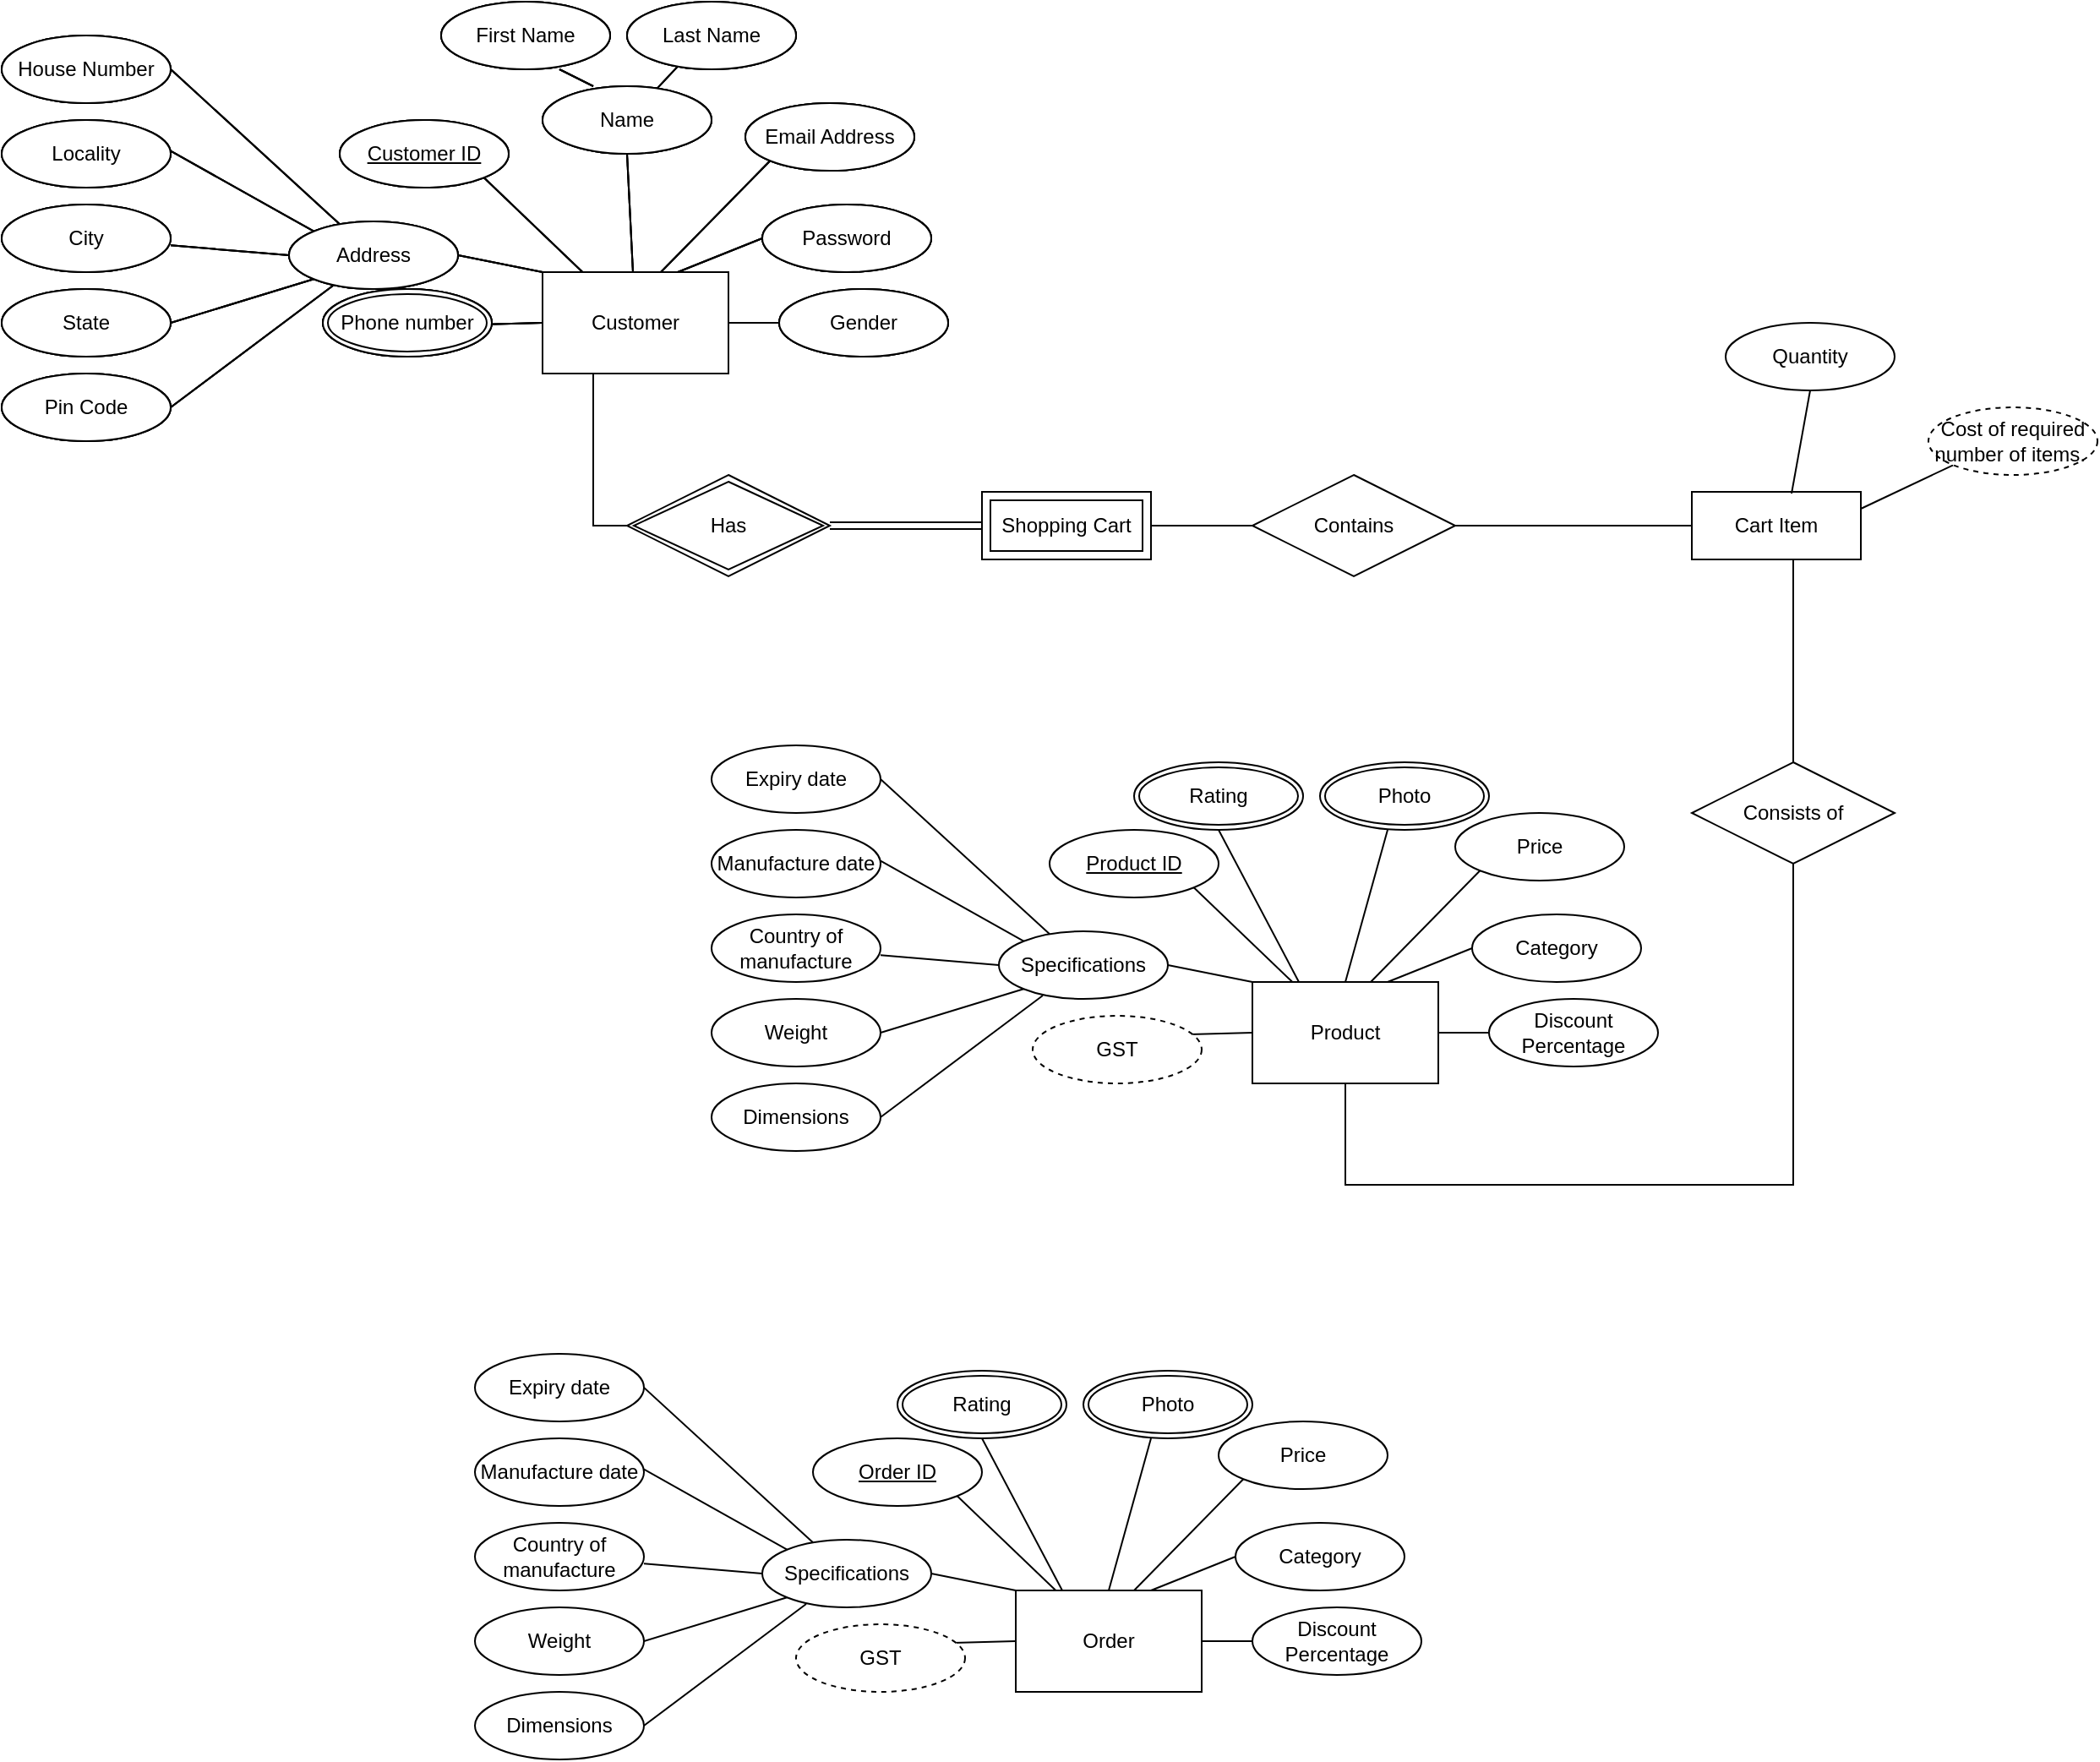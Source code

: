 <mxfile version="16.5.4" type="google"><diagram id="iqULjE4o9p0kMfshamyn" name="Page-1"><mxGraphModel dx="1237" dy="683" grid="1" gridSize="10" guides="1" tooltips="1" connect="1" arrows="1" fold="1" page="1" pageScale="1" pageWidth="2400" pageHeight="1600" math="0" shadow="0"><root><mxCell id="0"/><mxCell id="1" parent="0"/><mxCell id="rCRO5mDwt1Ey6ZGiLpo1-23" value="" style="group" vertex="1" connectable="0" parent="1"><mxGeometry x="10" y="20" width="560" height="260" as="geometry"/></mxCell><mxCell id="tvMCfg9BwbrJC1F9YZ1s-1" value="Customer" style="whiteSpace=wrap;html=1;align=center;" parent="rCRO5mDwt1Ey6ZGiLpo1-23" vertex="1"><mxGeometry x="320" y="160" width="110" height="60" as="geometry"/></mxCell><mxCell id="tvMCfg9BwbrJC1F9YZ1s-2" value="&lt;u&gt;Customer ID&lt;/u&gt;" style="ellipse;whiteSpace=wrap;html=1;align=center;" parent="rCRO5mDwt1Ey6ZGiLpo1-23" vertex="1"><mxGeometry x="200" y="70" width="100" height="40" as="geometry"/></mxCell><mxCell id="tvMCfg9BwbrJC1F9YZ1s-8" value="Gender" style="ellipse;whiteSpace=wrap;html=1;align=center;" parent="rCRO5mDwt1Ey6ZGiLpo1-23" vertex="1"><mxGeometry x="460" y="170" width="100" height="40" as="geometry"/></mxCell><mxCell id="tvMCfg9BwbrJC1F9YZ1s-9" value="Name" style="ellipse;whiteSpace=wrap;html=1;align=center;" parent="rCRO5mDwt1Ey6ZGiLpo1-23" vertex="1"><mxGeometry x="320" y="50" width="100" height="40" as="geometry"/></mxCell><mxCell id="tvMCfg9BwbrJC1F9YZ1s-10" value="Email Address" style="ellipse;whiteSpace=wrap;html=1;align=center;" parent="rCRO5mDwt1Ey6ZGiLpo1-23" vertex="1"><mxGeometry x="440" y="60" width="100" height="40" as="geometry"/></mxCell><mxCell id="tvMCfg9BwbrJC1F9YZ1s-11" value="Password" style="ellipse;whiteSpace=wrap;html=1;align=center;" parent="rCRO5mDwt1Ey6ZGiLpo1-23" vertex="1"><mxGeometry x="450" y="120" width="100" height="40" as="geometry"/></mxCell><mxCell id="tvMCfg9BwbrJC1F9YZ1s-12" value="Address" style="ellipse;whiteSpace=wrap;html=1;align=center;" parent="rCRO5mDwt1Ey6ZGiLpo1-23" vertex="1"><mxGeometry x="170" y="130" width="100" height="40" as="geometry"/></mxCell><mxCell id="rCRO5mDwt1Ey6ZGiLpo1-1" value="" style="endArrow=none;html=1;rounded=0;" edge="1" parent="rCRO5mDwt1Ey6ZGiLpo1-23" source="tvMCfg9BwbrJC1F9YZ1s-1"><mxGeometry relative="1" as="geometry"><mxPoint x="370" as="sourcePoint"/><mxPoint x="370" y="90" as="targetPoint"/></mxGeometry></mxCell><mxCell id="rCRO5mDwt1Ey6ZGiLpo1-2" value="" style="endArrow=none;html=1;rounded=0;entryX=0;entryY=1;entryDx=0;entryDy=0;" edge="1" parent="rCRO5mDwt1Ey6ZGiLpo1-23" target="tvMCfg9BwbrJC1F9YZ1s-10"><mxGeometry relative="1" as="geometry"><mxPoint x="390" y="160" as="sourcePoint"/><mxPoint x="380" y="100" as="targetPoint"/></mxGeometry></mxCell><mxCell id="rCRO5mDwt1Ey6ZGiLpo1-3" value="" style="endArrow=none;html=1;rounded=0;entryX=0;entryY=0.5;entryDx=0;entryDy=0;" edge="1" parent="rCRO5mDwt1Ey6ZGiLpo1-23" target="tvMCfg9BwbrJC1F9YZ1s-11"><mxGeometry relative="1" as="geometry"><mxPoint x="400" y="160" as="sourcePoint"/><mxPoint x="390" y="110" as="targetPoint"/></mxGeometry></mxCell><mxCell id="rCRO5mDwt1Ey6ZGiLpo1-4" value="" style="endArrow=none;html=1;rounded=0;entryX=0;entryY=0.5;entryDx=0;entryDy=0;exitX=1;exitY=0.5;exitDx=0;exitDy=0;" edge="1" parent="rCRO5mDwt1Ey6ZGiLpo1-23" source="tvMCfg9BwbrJC1F9YZ1s-1" target="tvMCfg9BwbrJC1F9YZ1s-8"><mxGeometry relative="1" as="geometry"><mxPoint x="430" y="190" as="sourcePoint"/><mxPoint x="400" y="120" as="targetPoint"/></mxGeometry></mxCell><mxCell id="rCRO5mDwt1Ey6ZGiLpo1-5" value="" style="endArrow=none;html=1;rounded=0;entryX=1;entryY=1;entryDx=0;entryDy=0;" edge="1" parent="rCRO5mDwt1Ey6ZGiLpo1-23" source="tvMCfg9BwbrJC1F9YZ1s-1" target="tvMCfg9BwbrJC1F9YZ1s-2"><mxGeometry relative="1" as="geometry"><mxPoint x="410" y="200" as="sourcePoint"/><mxPoint x="410" y="130" as="targetPoint"/></mxGeometry></mxCell><mxCell id="rCRO5mDwt1Ey6ZGiLpo1-6" value="" style="endArrow=none;html=1;rounded=0;entryX=1;entryY=0.5;entryDx=0;entryDy=0;" edge="1" parent="rCRO5mDwt1Ey6ZGiLpo1-23" target="tvMCfg9BwbrJC1F9YZ1s-12"><mxGeometry relative="1" as="geometry"><mxPoint x="320" y="160" as="sourcePoint"/><mxPoint x="420" y="140" as="targetPoint"/></mxGeometry></mxCell><mxCell id="rCRO5mDwt1Ey6ZGiLpo1-7" value="" style="endArrow=none;html=1;rounded=0;entryX=0.93;entryY=0.275;entryDx=0;entryDy=0;entryPerimeter=0;exitX=0;exitY=0.5;exitDx=0;exitDy=0;" edge="1" parent="rCRO5mDwt1Ey6ZGiLpo1-23" source="tvMCfg9BwbrJC1F9YZ1s-1"><mxGeometry relative="1" as="geometry"><mxPoint x="430" y="220" as="sourcePoint"/><mxPoint x="283" y="191" as="targetPoint"/></mxGeometry></mxCell><mxCell id="rCRO5mDwt1Ey6ZGiLpo1-8" value="First Name" style="ellipse;whiteSpace=wrap;html=1;align=center;" vertex="1" parent="rCRO5mDwt1Ey6ZGiLpo1-23"><mxGeometry x="260" width="100" height="40" as="geometry"/></mxCell><mxCell id="rCRO5mDwt1Ey6ZGiLpo1-9" value="Last Name" style="ellipse;whiteSpace=wrap;html=1;align=center;" vertex="1" parent="rCRO5mDwt1Ey6ZGiLpo1-23"><mxGeometry x="370" width="100" height="40" as="geometry"/></mxCell><mxCell id="rCRO5mDwt1Ey6ZGiLpo1-10" value="House Number" style="ellipse;whiteSpace=wrap;html=1;align=center;" vertex="1" parent="rCRO5mDwt1Ey6ZGiLpo1-23"><mxGeometry y="20" width="100" height="40" as="geometry"/></mxCell><mxCell id="rCRO5mDwt1Ey6ZGiLpo1-11" value="Locality" style="ellipse;whiteSpace=wrap;html=1;align=center;" vertex="1" parent="rCRO5mDwt1Ey6ZGiLpo1-23"><mxGeometry y="70" width="100" height="40" as="geometry"/></mxCell><mxCell id="rCRO5mDwt1Ey6ZGiLpo1-12" value="City" style="ellipse;whiteSpace=wrap;html=1;align=center;" vertex="1" parent="rCRO5mDwt1Ey6ZGiLpo1-23"><mxGeometry y="120" width="100" height="40" as="geometry"/></mxCell><mxCell id="rCRO5mDwt1Ey6ZGiLpo1-13" value="State" style="ellipse;whiteSpace=wrap;html=1;align=center;" vertex="1" parent="rCRO5mDwt1Ey6ZGiLpo1-23"><mxGeometry y="170" width="100" height="40" as="geometry"/></mxCell><mxCell id="rCRO5mDwt1Ey6ZGiLpo1-14" value="Pin Code" style="ellipse;whiteSpace=wrap;html=1;align=center;" vertex="1" parent="rCRO5mDwt1Ey6ZGiLpo1-23"><mxGeometry y="220" width="100" height="40" as="geometry"/></mxCell><mxCell id="rCRO5mDwt1Ey6ZGiLpo1-16" value="" style="endArrow=none;html=1;rounded=0;exitX=1;exitY=0.5;exitDx=0;exitDy=0;" edge="1" parent="rCRO5mDwt1Ey6ZGiLpo1-23" source="rCRO5mDwt1Ey6ZGiLpo1-10" target="tvMCfg9BwbrJC1F9YZ1s-12"><mxGeometry relative="1" as="geometry"><mxPoint x="110" y="50" as="sourcePoint"/><mxPoint x="270" y="50" as="targetPoint"/></mxGeometry></mxCell><mxCell id="rCRO5mDwt1Ey6ZGiLpo1-17" value="" style="endArrow=none;html=1;rounded=0;exitX=1;exitY=0.5;exitDx=0;exitDy=0;entryX=0;entryY=0;entryDx=0;entryDy=0;" edge="1" parent="rCRO5mDwt1Ey6ZGiLpo1-23" target="tvMCfg9BwbrJC1F9YZ1s-12"><mxGeometry relative="1" as="geometry"><mxPoint x="100" y="88.33" as="sourcePoint"/><mxPoint x="200.003" y="179.999" as="targetPoint"/></mxGeometry></mxCell><mxCell id="rCRO5mDwt1Ey6ZGiLpo1-18" value="" style="endArrow=none;html=1;rounded=0;exitX=1;exitY=0.5;exitDx=0;exitDy=0;entryX=0;entryY=0.5;entryDx=0;entryDy=0;" edge="1" parent="rCRO5mDwt1Ey6ZGiLpo1-23" target="tvMCfg9BwbrJC1F9YZ1s-12"><mxGeometry relative="1" as="geometry"><mxPoint x="100" y="144.17" as="sourcePoint"/><mxPoint x="200.003" y="235.839" as="targetPoint"/></mxGeometry></mxCell><mxCell id="rCRO5mDwt1Ey6ZGiLpo1-19" value="" style="endArrow=none;html=1;rounded=0;exitX=0;exitY=1;exitDx=0;exitDy=0;entryX=1;entryY=0.5;entryDx=0;entryDy=0;" edge="1" parent="rCRO5mDwt1Ey6ZGiLpo1-23" source="tvMCfg9BwbrJC1F9YZ1s-12" target="rCRO5mDwt1Ey6ZGiLpo1-13"><mxGeometry relative="1" as="geometry"><mxPoint x="130" y="70" as="sourcePoint"/><mxPoint x="230.003" y="161.669" as="targetPoint"/></mxGeometry></mxCell><mxCell id="rCRO5mDwt1Ey6ZGiLpo1-20" value="" style="endArrow=none;html=1;rounded=0;exitX=1;exitY=0.5;exitDx=0;exitDy=0;entryX=0.26;entryY=0.95;entryDx=0;entryDy=0;entryPerimeter=0;" edge="1" parent="rCRO5mDwt1Ey6ZGiLpo1-23" source="rCRO5mDwt1Ey6ZGiLpo1-14" target="tvMCfg9BwbrJC1F9YZ1s-12"><mxGeometry relative="1" as="geometry"><mxPoint x="140" y="80" as="sourcePoint"/><mxPoint x="200" y="160" as="targetPoint"/></mxGeometry></mxCell><mxCell id="rCRO5mDwt1Ey6ZGiLpo1-21" value="" style="endArrow=none;html=1;rounded=0;exitX=1;exitY=0.5;exitDx=0;exitDy=0;" edge="1" parent="rCRO5mDwt1Ey6ZGiLpo1-23"><mxGeometry relative="1" as="geometry"><mxPoint x="330" y="40" as="sourcePoint"/><mxPoint x="350" y="50" as="targetPoint"/></mxGeometry></mxCell><mxCell id="rCRO5mDwt1Ey6ZGiLpo1-22" value="" style="endArrow=none;html=1;rounded=0;exitX=1;exitY=0.5;exitDx=0;exitDy=0;" edge="1" parent="rCRO5mDwt1Ey6ZGiLpo1-23" target="tvMCfg9BwbrJC1F9YZ1s-9"><mxGeometry relative="1" as="geometry"><mxPoint x="400" y="38.33" as="sourcePoint"/><mxPoint x="500.003" y="129.999" as="targetPoint"/></mxGeometry></mxCell><mxCell id="rCRO5mDwt1Ey6ZGiLpo1-31" value="" style="endArrow=none;html=1;rounded=0;entryX=0;entryY=0.5;entryDx=0;entryDy=0;" edge="1" parent="rCRO5mDwt1Ey6ZGiLpo1-23" target="rCRO5mDwt1Ey6ZGiLpo1-29"><mxGeometry relative="1" as="geometry"><mxPoint x="350" y="220" as="sourcePoint"/><mxPoint x="350" y="300" as="targetPoint"/><Array as="points"><mxPoint x="350" y="310"/></Array></mxGeometry></mxCell><mxCell id="rCRO5mDwt1Ey6ZGiLpo1-103" value="Phone number" style="ellipse;shape=doubleEllipse;margin=3;whiteSpace=wrap;html=1;align=center;" vertex="1" parent="rCRO5mDwt1Ey6ZGiLpo1-23"><mxGeometry x="190" y="170" width="100" height="40" as="geometry"/></mxCell><mxCell id="rCRO5mDwt1Ey6ZGiLpo1-105" value="" style="group" vertex="1" connectable="0" parent="rCRO5mDwt1Ey6ZGiLpo1-23"><mxGeometry width="560" height="260" as="geometry"/></mxCell><mxCell id="rCRO5mDwt1Ey6ZGiLpo1-106" value="Customer" style="whiteSpace=wrap;html=1;align=center;" vertex="1" parent="rCRO5mDwt1Ey6ZGiLpo1-105"><mxGeometry x="320" y="160" width="110" height="60" as="geometry"/></mxCell><mxCell id="rCRO5mDwt1Ey6ZGiLpo1-107" value="&lt;u&gt;Customer ID&lt;/u&gt;" style="ellipse;whiteSpace=wrap;html=1;align=center;" vertex="1" parent="rCRO5mDwt1Ey6ZGiLpo1-105"><mxGeometry x="200" y="70" width="100" height="40" as="geometry"/></mxCell><mxCell id="rCRO5mDwt1Ey6ZGiLpo1-108" value="Gender" style="ellipse;whiteSpace=wrap;html=1;align=center;" vertex="1" parent="rCRO5mDwt1Ey6ZGiLpo1-105"><mxGeometry x="460" y="170" width="100" height="40" as="geometry"/></mxCell><mxCell id="rCRO5mDwt1Ey6ZGiLpo1-109" value="Name" style="ellipse;whiteSpace=wrap;html=1;align=center;" vertex="1" parent="rCRO5mDwt1Ey6ZGiLpo1-105"><mxGeometry x="320" y="50" width="100" height="40" as="geometry"/></mxCell><mxCell id="rCRO5mDwt1Ey6ZGiLpo1-110" value="Email Address" style="ellipse;whiteSpace=wrap;html=1;align=center;" vertex="1" parent="rCRO5mDwt1Ey6ZGiLpo1-105"><mxGeometry x="440" y="60" width="100" height="40" as="geometry"/></mxCell><mxCell id="rCRO5mDwt1Ey6ZGiLpo1-111" value="Password" style="ellipse;whiteSpace=wrap;html=1;align=center;" vertex="1" parent="rCRO5mDwt1Ey6ZGiLpo1-105"><mxGeometry x="450" y="120" width="100" height="40" as="geometry"/></mxCell><mxCell id="rCRO5mDwt1Ey6ZGiLpo1-112" value="Address" style="ellipse;whiteSpace=wrap;html=1;align=center;" vertex="1" parent="rCRO5mDwt1Ey6ZGiLpo1-105"><mxGeometry x="170" y="130" width="100" height="40" as="geometry"/></mxCell><mxCell id="rCRO5mDwt1Ey6ZGiLpo1-113" value="" style="endArrow=none;html=1;rounded=0;" edge="1" parent="rCRO5mDwt1Ey6ZGiLpo1-105" source="rCRO5mDwt1Ey6ZGiLpo1-106"><mxGeometry relative="1" as="geometry"><mxPoint x="370" as="sourcePoint"/><mxPoint x="370" y="90" as="targetPoint"/></mxGeometry></mxCell><mxCell id="rCRO5mDwt1Ey6ZGiLpo1-114" value="" style="endArrow=none;html=1;rounded=0;entryX=0;entryY=1;entryDx=0;entryDy=0;" edge="1" parent="rCRO5mDwt1Ey6ZGiLpo1-105" target="rCRO5mDwt1Ey6ZGiLpo1-110"><mxGeometry relative="1" as="geometry"><mxPoint x="390" y="160" as="sourcePoint"/><mxPoint x="380" y="100" as="targetPoint"/></mxGeometry></mxCell><mxCell id="rCRO5mDwt1Ey6ZGiLpo1-115" value="" style="endArrow=none;html=1;rounded=0;entryX=0;entryY=0.5;entryDx=0;entryDy=0;" edge="1" parent="rCRO5mDwt1Ey6ZGiLpo1-105" target="rCRO5mDwt1Ey6ZGiLpo1-111"><mxGeometry relative="1" as="geometry"><mxPoint x="400" y="160" as="sourcePoint"/><mxPoint x="390" y="110" as="targetPoint"/></mxGeometry></mxCell><mxCell id="rCRO5mDwt1Ey6ZGiLpo1-116" value="" style="endArrow=none;html=1;rounded=0;entryX=0;entryY=0.5;entryDx=0;entryDy=0;exitX=1;exitY=0.5;exitDx=0;exitDy=0;" edge="1" parent="rCRO5mDwt1Ey6ZGiLpo1-105" source="rCRO5mDwt1Ey6ZGiLpo1-106" target="rCRO5mDwt1Ey6ZGiLpo1-108"><mxGeometry relative="1" as="geometry"><mxPoint x="430" y="190" as="sourcePoint"/><mxPoint x="400" y="120" as="targetPoint"/></mxGeometry></mxCell><mxCell id="rCRO5mDwt1Ey6ZGiLpo1-117" value="" style="endArrow=none;html=1;rounded=0;entryX=1;entryY=1;entryDx=0;entryDy=0;" edge="1" parent="rCRO5mDwt1Ey6ZGiLpo1-105" source="rCRO5mDwt1Ey6ZGiLpo1-106" target="rCRO5mDwt1Ey6ZGiLpo1-107"><mxGeometry relative="1" as="geometry"><mxPoint x="410" y="200" as="sourcePoint"/><mxPoint x="410" y="130" as="targetPoint"/></mxGeometry></mxCell><mxCell id="rCRO5mDwt1Ey6ZGiLpo1-118" value="" style="endArrow=none;html=1;rounded=0;entryX=1;entryY=0.5;entryDx=0;entryDy=0;" edge="1" parent="rCRO5mDwt1Ey6ZGiLpo1-105" target="rCRO5mDwt1Ey6ZGiLpo1-112"><mxGeometry relative="1" as="geometry"><mxPoint x="320" y="160" as="sourcePoint"/><mxPoint x="420" y="140" as="targetPoint"/></mxGeometry></mxCell><mxCell id="rCRO5mDwt1Ey6ZGiLpo1-119" value="" style="endArrow=none;html=1;rounded=0;entryX=0.93;entryY=0.275;entryDx=0;entryDy=0;entryPerimeter=0;exitX=0;exitY=0.5;exitDx=0;exitDy=0;" edge="1" parent="rCRO5mDwt1Ey6ZGiLpo1-105" source="rCRO5mDwt1Ey6ZGiLpo1-106"><mxGeometry relative="1" as="geometry"><mxPoint x="430" y="220" as="sourcePoint"/><mxPoint x="283" y="191" as="targetPoint"/></mxGeometry></mxCell><mxCell id="rCRO5mDwt1Ey6ZGiLpo1-120" value="First Name" style="ellipse;whiteSpace=wrap;html=1;align=center;" vertex="1" parent="rCRO5mDwt1Ey6ZGiLpo1-105"><mxGeometry x="260" width="100" height="40" as="geometry"/></mxCell><mxCell id="rCRO5mDwt1Ey6ZGiLpo1-121" value="Last Name" style="ellipse;whiteSpace=wrap;html=1;align=center;" vertex="1" parent="rCRO5mDwt1Ey6ZGiLpo1-105"><mxGeometry x="370" width="100" height="40" as="geometry"/></mxCell><mxCell id="rCRO5mDwt1Ey6ZGiLpo1-122" value="House Number" style="ellipse;whiteSpace=wrap;html=1;align=center;" vertex="1" parent="rCRO5mDwt1Ey6ZGiLpo1-105"><mxGeometry y="20" width="100" height="40" as="geometry"/></mxCell><mxCell id="rCRO5mDwt1Ey6ZGiLpo1-123" value="Locality" style="ellipse;whiteSpace=wrap;html=1;align=center;" vertex="1" parent="rCRO5mDwt1Ey6ZGiLpo1-105"><mxGeometry y="70" width="100" height="40" as="geometry"/></mxCell><mxCell id="rCRO5mDwt1Ey6ZGiLpo1-124" value="City" style="ellipse;whiteSpace=wrap;html=1;align=center;" vertex="1" parent="rCRO5mDwt1Ey6ZGiLpo1-105"><mxGeometry y="120" width="100" height="40" as="geometry"/></mxCell><mxCell id="rCRO5mDwt1Ey6ZGiLpo1-125" value="State" style="ellipse;whiteSpace=wrap;html=1;align=center;" vertex="1" parent="rCRO5mDwt1Ey6ZGiLpo1-105"><mxGeometry y="170" width="100" height="40" as="geometry"/></mxCell><mxCell id="rCRO5mDwt1Ey6ZGiLpo1-126" value="Pin Code" style="ellipse;whiteSpace=wrap;html=1;align=center;" vertex="1" parent="rCRO5mDwt1Ey6ZGiLpo1-105"><mxGeometry y="220" width="100" height="40" as="geometry"/></mxCell><mxCell id="rCRO5mDwt1Ey6ZGiLpo1-127" value="" style="endArrow=none;html=1;rounded=0;exitX=1;exitY=0.5;exitDx=0;exitDy=0;" edge="1" parent="rCRO5mDwt1Ey6ZGiLpo1-105" source="rCRO5mDwt1Ey6ZGiLpo1-122" target="rCRO5mDwt1Ey6ZGiLpo1-112"><mxGeometry relative="1" as="geometry"><mxPoint x="110" y="50" as="sourcePoint"/><mxPoint x="270" y="50" as="targetPoint"/></mxGeometry></mxCell><mxCell id="rCRO5mDwt1Ey6ZGiLpo1-128" value="" style="endArrow=none;html=1;rounded=0;exitX=1;exitY=0.5;exitDx=0;exitDy=0;entryX=0;entryY=0;entryDx=0;entryDy=0;" edge="1" parent="rCRO5mDwt1Ey6ZGiLpo1-105" target="rCRO5mDwt1Ey6ZGiLpo1-112"><mxGeometry relative="1" as="geometry"><mxPoint x="100" y="88.33" as="sourcePoint"/><mxPoint x="200.003" y="179.999" as="targetPoint"/></mxGeometry></mxCell><mxCell id="rCRO5mDwt1Ey6ZGiLpo1-129" value="" style="endArrow=none;html=1;rounded=0;exitX=1;exitY=0.5;exitDx=0;exitDy=0;entryX=0;entryY=0.5;entryDx=0;entryDy=0;" edge="1" parent="rCRO5mDwt1Ey6ZGiLpo1-105" target="rCRO5mDwt1Ey6ZGiLpo1-112"><mxGeometry relative="1" as="geometry"><mxPoint x="100" y="144.17" as="sourcePoint"/><mxPoint x="200.003" y="235.839" as="targetPoint"/></mxGeometry></mxCell><mxCell id="rCRO5mDwt1Ey6ZGiLpo1-130" value="" style="endArrow=none;html=1;rounded=0;exitX=0;exitY=1;exitDx=0;exitDy=0;entryX=1;entryY=0.5;entryDx=0;entryDy=0;" edge="1" parent="rCRO5mDwt1Ey6ZGiLpo1-105" source="rCRO5mDwt1Ey6ZGiLpo1-112" target="rCRO5mDwt1Ey6ZGiLpo1-125"><mxGeometry relative="1" as="geometry"><mxPoint x="130" y="70" as="sourcePoint"/><mxPoint x="230.003" y="161.669" as="targetPoint"/></mxGeometry></mxCell><mxCell id="rCRO5mDwt1Ey6ZGiLpo1-131" value="" style="endArrow=none;html=1;rounded=0;exitX=1;exitY=0.5;exitDx=0;exitDy=0;entryX=0.26;entryY=0.95;entryDx=0;entryDy=0;entryPerimeter=0;" edge="1" parent="rCRO5mDwt1Ey6ZGiLpo1-105" source="rCRO5mDwt1Ey6ZGiLpo1-126" target="rCRO5mDwt1Ey6ZGiLpo1-112"><mxGeometry relative="1" as="geometry"><mxPoint x="140" y="80" as="sourcePoint"/><mxPoint x="200" y="160" as="targetPoint"/></mxGeometry></mxCell><mxCell id="rCRO5mDwt1Ey6ZGiLpo1-132" value="" style="endArrow=none;html=1;rounded=0;exitX=1;exitY=0.5;exitDx=0;exitDy=0;" edge="1" parent="rCRO5mDwt1Ey6ZGiLpo1-105"><mxGeometry relative="1" as="geometry"><mxPoint x="330" y="40" as="sourcePoint"/><mxPoint x="350" y="50" as="targetPoint"/></mxGeometry></mxCell><mxCell id="rCRO5mDwt1Ey6ZGiLpo1-133" value="" style="endArrow=none;html=1;rounded=0;exitX=1;exitY=0.5;exitDx=0;exitDy=0;" edge="1" parent="rCRO5mDwt1Ey6ZGiLpo1-105" target="rCRO5mDwt1Ey6ZGiLpo1-109"><mxGeometry relative="1" as="geometry"><mxPoint x="400" y="38.33" as="sourcePoint"/><mxPoint x="500.003" y="129.999" as="targetPoint"/></mxGeometry></mxCell><mxCell id="rCRO5mDwt1Ey6ZGiLpo1-134" value="" style="endArrow=none;html=1;rounded=0;entryX=0;entryY=0.5;entryDx=0;entryDy=0;" edge="1" parent="rCRO5mDwt1Ey6ZGiLpo1-105"><mxGeometry relative="1" as="geometry"><mxPoint x="350" y="220" as="sourcePoint"/><mxPoint x="350" y="300" as="targetPoint"/><Array as="points"><mxPoint x="350" y="310"/></Array></mxGeometry></mxCell><mxCell id="rCRO5mDwt1Ey6ZGiLpo1-135" value="Phone number" style="ellipse;shape=doubleEllipse;margin=3;whiteSpace=wrap;html=1;align=center;" vertex="1" parent="rCRO5mDwt1Ey6ZGiLpo1-105"><mxGeometry x="190" y="170" width="100" height="40" as="geometry"/></mxCell><mxCell id="rCRO5mDwt1Ey6ZGiLpo1-136" value="" style="group" vertex="1" connectable="0" parent="rCRO5mDwt1Ey6ZGiLpo1-105"><mxGeometry width="560" height="260" as="geometry"/></mxCell><mxCell id="rCRO5mDwt1Ey6ZGiLpo1-137" value="Customer" style="whiteSpace=wrap;html=1;align=center;" vertex="1" parent="rCRO5mDwt1Ey6ZGiLpo1-136"><mxGeometry x="320" y="160" width="110" height="60" as="geometry"/></mxCell><mxCell id="rCRO5mDwt1Ey6ZGiLpo1-138" value="&lt;u&gt;Customer ID&lt;/u&gt;" style="ellipse;whiteSpace=wrap;html=1;align=center;" vertex="1" parent="rCRO5mDwt1Ey6ZGiLpo1-136"><mxGeometry x="200" y="70" width="100" height="40" as="geometry"/></mxCell><mxCell id="rCRO5mDwt1Ey6ZGiLpo1-139" value="Gender" style="ellipse;whiteSpace=wrap;html=1;align=center;" vertex="1" parent="rCRO5mDwt1Ey6ZGiLpo1-136"><mxGeometry x="460" y="170" width="100" height="40" as="geometry"/></mxCell><mxCell id="rCRO5mDwt1Ey6ZGiLpo1-140" value="Name" style="ellipse;whiteSpace=wrap;html=1;align=center;" vertex="1" parent="rCRO5mDwt1Ey6ZGiLpo1-136"><mxGeometry x="320" y="50" width="100" height="40" as="geometry"/></mxCell><mxCell id="rCRO5mDwt1Ey6ZGiLpo1-141" value="Email Address" style="ellipse;whiteSpace=wrap;html=1;align=center;" vertex="1" parent="rCRO5mDwt1Ey6ZGiLpo1-136"><mxGeometry x="440" y="60" width="100" height="40" as="geometry"/></mxCell><mxCell id="rCRO5mDwt1Ey6ZGiLpo1-142" value="Password" style="ellipse;whiteSpace=wrap;html=1;align=center;" vertex="1" parent="rCRO5mDwt1Ey6ZGiLpo1-136"><mxGeometry x="450" y="120" width="100" height="40" as="geometry"/></mxCell><mxCell id="rCRO5mDwt1Ey6ZGiLpo1-143" value="Address" style="ellipse;whiteSpace=wrap;html=1;align=center;" vertex="1" parent="rCRO5mDwt1Ey6ZGiLpo1-136"><mxGeometry x="170" y="130" width="100" height="40" as="geometry"/></mxCell><mxCell id="rCRO5mDwt1Ey6ZGiLpo1-144" value="" style="endArrow=none;html=1;rounded=0;" edge="1" parent="rCRO5mDwt1Ey6ZGiLpo1-136" source="rCRO5mDwt1Ey6ZGiLpo1-137"><mxGeometry relative="1" as="geometry"><mxPoint x="370" as="sourcePoint"/><mxPoint x="370" y="90" as="targetPoint"/></mxGeometry></mxCell><mxCell id="rCRO5mDwt1Ey6ZGiLpo1-145" value="" style="endArrow=none;html=1;rounded=0;entryX=0;entryY=1;entryDx=0;entryDy=0;" edge="1" parent="rCRO5mDwt1Ey6ZGiLpo1-136" target="rCRO5mDwt1Ey6ZGiLpo1-141"><mxGeometry relative="1" as="geometry"><mxPoint x="390" y="160" as="sourcePoint"/><mxPoint x="380" y="100" as="targetPoint"/></mxGeometry></mxCell><mxCell id="rCRO5mDwt1Ey6ZGiLpo1-146" value="" style="endArrow=none;html=1;rounded=0;entryX=0;entryY=0.5;entryDx=0;entryDy=0;" edge="1" parent="rCRO5mDwt1Ey6ZGiLpo1-136" target="rCRO5mDwt1Ey6ZGiLpo1-142"><mxGeometry relative="1" as="geometry"><mxPoint x="400" y="160" as="sourcePoint"/><mxPoint x="390" y="110" as="targetPoint"/></mxGeometry></mxCell><mxCell id="rCRO5mDwt1Ey6ZGiLpo1-147" value="" style="endArrow=none;html=1;rounded=0;entryX=0;entryY=0.5;entryDx=0;entryDy=0;exitX=1;exitY=0.5;exitDx=0;exitDy=0;" edge="1" parent="rCRO5mDwt1Ey6ZGiLpo1-136" source="rCRO5mDwt1Ey6ZGiLpo1-137" target="rCRO5mDwt1Ey6ZGiLpo1-139"><mxGeometry relative="1" as="geometry"><mxPoint x="430" y="190" as="sourcePoint"/><mxPoint x="400" y="120" as="targetPoint"/></mxGeometry></mxCell><mxCell id="rCRO5mDwt1Ey6ZGiLpo1-148" value="" style="endArrow=none;html=1;rounded=0;entryX=1;entryY=1;entryDx=0;entryDy=0;" edge="1" parent="rCRO5mDwt1Ey6ZGiLpo1-136" source="rCRO5mDwt1Ey6ZGiLpo1-137" target="rCRO5mDwt1Ey6ZGiLpo1-138"><mxGeometry relative="1" as="geometry"><mxPoint x="410" y="200" as="sourcePoint"/><mxPoint x="410" y="130" as="targetPoint"/></mxGeometry></mxCell><mxCell id="rCRO5mDwt1Ey6ZGiLpo1-149" value="" style="endArrow=none;html=1;rounded=0;entryX=1;entryY=0.5;entryDx=0;entryDy=0;" edge="1" parent="rCRO5mDwt1Ey6ZGiLpo1-136" target="rCRO5mDwt1Ey6ZGiLpo1-143"><mxGeometry relative="1" as="geometry"><mxPoint x="320" y="160" as="sourcePoint"/><mxPoint x="420" y="140" as="targetPoint"/></mxGeometry></mxCell><mxCell id="rCRO5mDwt1Ey6ZGiLpo1-150" value="" style="endArrow=none;html=1;rounded=0;entryX=0.93;entryY=0.275;entryDx=0;entryDy=0;entryPerimeter=0;exitX=0;exitY=0.5;exitDx=0;exitDy=0;" edge="1" parent="rCRO5mDwt1Ey6ZGiLpo1-136" source="rCRO5mDwt1Ey6ZGiLpo1-137"><mxGeometry relative="1" as="geometry"><mxPoint x="430" y="220" as="sourcePoint"/><mxPoint x="283" y="191" as="targetPoint"/></mxGeometry></mxCell><mxCell id="rCRO5mDwt1Ey6ZGiLpo1-151" value="First Name" style="ellipse;whiteSpace=wrap;html=1;align=center;" vertex="1" parent="rCRO5mDwt1Ey6ZGiLpo1-136"><mxGeometry x="260" width="100" height="40" as="geometry"/></mxCell><mxCell id="rCRO5mDwt1Ey6ZGiLpo1-152" value="Last Name" style="ellipse;whiteSpace=wrap;html=1;align=center;" vertex="1" parent="rCRO5mDwt1Ey6ZGiLpo1-136"><mxGeometry x="370" width="100" height="40" as="geometry"/></mxCell><mxCell id="rCRO5mDwt1Ey6ZGiLpo1-153" value="House Number" style="ellipse;whiteSpace=wrap;html=1;align=center;" vertex="1" parent="rCRO5mDwt1Ey6ZGiLpo1-136"><mxGeometry y="20" width="100" height="40" as="geometry"/></mxCell><mxCell id="rCRO5mDwt1Ey6ZGiLpo1-154" value="Locality" style="ellipse;whiteSpace=wrap;html=1;align=center;" vertex="1" parent="rCRO5mDwt1Ey6ZGiLpo1-136"><mxGeometry y="70" width="100" height="40" as="geometry"/></mxCell><mxCell id="rCRO5mDwt1Ey6ZGiLpo1-155" value="City" style="ellipse;whiteSpace=wrap;html=1;align=center;" vertex="1" parent="rCRO5mDwt1Ey6ZGiLpo1-136"><mxGeometry y="120" width="100" height="40" as="geometry"/></mxCell><mxCell id="rCRO5mDwt1Ey6ZGiLpo1-156" value="State" style="ellipse;whiteSpace=wrap;html=1;align=center;" vertex="1" parent="rCRO5mDwt1Ey6ZGiLpo1-136"><mxGeometry y="170" width="100" height="40" as="geometry"/></mxCell><mxCell id="rCRO5mDwt1Ey6ZGiLpo1-157" value="Pin Code" style="ellipse;whiteSpace=wrap;html=1;align=center;" vertex="1" parent="rCRO5mDwt1Ey6ZGiLpo1-136"><mxGeometry y="220" width="100" height="40" as="geometry"/></mxCell><mxCell id="rCRO5mDwt1Ey6ZGiLpo1-158" value="" style="endArrow=none;html=1;rounded=0;exitX=1;exitY=0.5;exitDx=0;exitDy=0;" edge="1" parent="rCRO5mDwt1Ey6ZGiLpo1-136" source="rCRO5mDwt1Ey6ZGiLpo1-153" target="rCRO5mDwt1Ey6ZGiLpo1-143"><mxGeometry relative="1" as="geometry"><mxPoint x="110" y="50" as="sourcePoint"/><mxPoint x="270" y="50" as="targetPoint"/></mxGeometry></mxCell><mxCell id="rCRO5mDwt1Ey6ZGiLpo1-159" value="" style="endArrow=none;html=1;rounded=0;exitX=1;exitY=0.5;exitDx=0;exitDy=0;entryX=0;entryY=0;entryDx=0;entryDy=0;" edge="1" parent="rCRO5mDwt1Ey6ZGiLpo1-136" target="rCRO5mDwt1Ey6ZGiLpo1-143"><mxGeometry relative="1" as="geometry"><mxPoint x="100" y="88.33" as="sourcePoint"/><mxPoint x="200.003" y="179.999" as="targetPoint"/></mxGeometry></mxCell><mxCell id="rCRO5mDwt1Ey6ZGiLpo1-160" value="" style="endArrow=none;html=1;rounded=0;exitX=1;exitY=0.5;exitDx=0;exitDy=0;entryX=0;entryY=0.5;entryDx=0;entryDy=0;" edge="1" parent="rCRO5mDwt1Ey6ZGiLpo1-136" target="rCRO5mDwt1Ey6ZGiLpo1-143"><mxGeometry relative="1" as="geometry"><mxPoint x="100" y="144.17" as="sourcePoint"/><mxPoint x="200.003" y="235.839" as="targetPoint"/></mxGeometry></mxCell><mxCell id="rCRO5mDwt1Ey6ZGiLpo1-161" value="" style="endArrow=none;html=1;rounded=0;exitX=0;exitY=1;exitDx=0;exitDy=0;entryX=1;entryY=0.5;entryDx=0;entryDy=0;" edge="1" parent="rCRO5mDwt1Ey6ZGiLpo1-136" source="rCRO5mDwt1Ey6ZGiLpo1-143" target="rCRO5mDwt1Ey6ZGiLpo1-156"><mxGeometry relative="1" as="geometry"><mxPoint x="130" y="70" as="sourcePoint"/><mxPoint x="230.003" y="161.669" as="targetPoint"/></mxGeometry></mxCell><mxCell id="rCRO5mDwt1Ey6ZGiLpo1-162" value="" style="endArrow=none;html=1;rounded=0;exitX=1;exitY=0.5;exitDx=0;exitDy=0;entryX=0.26;entryY=0.95;entryDx=0;entryDy=0;entryPerimeter=0;" edge="1" parent="rCRO5mDwt1Ey6ZGiLpo1-136" source="rCRO5mDwt1Ey6ZGiLpo1-157" target="rCRO5mDwt1Ey6ZGiLpo1-143"><mxGeometry relative="1" as="geometry"><mxPoint x="140" y="80" as="sourcePoint"/><mxPoint x="200" y="160" as="targetPoint"/></mxGeometry></mxCell><mxCell id="rCRO5mDwt1Ey6ZGiLpo1-163" value="" style="endArrow=none;html=1;rounded=0;exitX=1;exitY=0.5;exitDx=0;exitDy=0;" edge="1" parent="rCRO5mDwt1Ey6ZGiLpo1-136"><mxGeometry relative="1" as="geometry"><mxPoint x="330" y="40" as="sourcePoint"/><mxPoint x="350" y="50" as="targetPoint"/></mxGeometry></mxCell><mxCell id="rCRO5mDwt1Ey6ZGiLpo1-164" value="" style="endArrow=none;html=1;rounded=0;exitX=1;exitY=0.5;exitDx=0;exitDy=0;" edge="1" parent="rCRO5mDwt1Ey6ZGiLpo1-136" target="rCRO5mDwt1Ey6ZGiLpo1-140"><mxGeometry relative="1" as="geometry"><mxPoint x="400" y="38.33" as="sourcePoint"/><mxPoint x="500.003" y="129.999" as="targetPoint"/></mxGeometry></mxCell><mxCell id="rCRO5mDwt1Ey6ZGiLpo1-165" value="" style="endArrow=none;html=1;rounded=0;entryX=0;entryY=0.5;entryDx=0;entryDy=0;" edge="1" parent="rCRO5mDwt1Ey6ZGiLpo1-136"><mxGeometry relative="1" as="geometry"><mxPoint x="350" y="220" as="sourcePoint"/><mxPoint x="350" y="300" as="targetPoint"/><Array as="points"><mxPoint x="350" y="310"/></Array></mxGeometry></mxCell><mxCell id="rCRO5mDwt1Ey6ZGiLpo1-166" value="Phone number" style="ellipse;shape=doubleEllipse;margin=3;whiteSpace=wrap;html=1;align=center;" vertex="1" parent="rCRO5mDwt1Ey6ZGiLpo1-136"><mxGeometry x="190" y="170" width="100" height="40" as="geometry"/></mxCell><mxCell id="rCRO5mDwt1Ey6ZGiLpo1-24" value="Shopping Cart" style="shape=ext;margin=3;double=1;whiteSpace=wrap;html=1;align=center;" vertex="1" parent="1"><mxGeometry x="590" y="310" width="100" height="40" as="geometry"/></mxCell><mxCell id="rCRO5mDwt1Ey6ZGiLpo1-29" value="Has" style="shape=rhombus;double=1;perimeter=rhombusPerimeter;whiteSpace=wrap;html=1;align=center;rotation=0;" vertex="1" parent="1"><mxGeometry x="380" y="300" width="120" height="60" as="geometry"/></mxCell><mxCell id="rCRO5mDwt1Ey6ZGiLpo1-33" value="" style="endArrow=none;html=1;rounded=0;shape=link;" edge="1" parent="1" source="rCRO5mDwt1Ey6ZGiLpo1-29"><mxGeometry relative="1" as="geometry"><mxPoint x="500" y="330" as="sourcePoint"/><mxPoint x="590" y="330" as="targetPoint"/></mxGeometry></mxCell><mxCell id="rCRO5mDwt1Ey6ZGiLpo1-37" value="Contains" style="shape=rhombus;perimeter=rhombusPerimeter;whiteSpace=wrap;html=1;align=center;" vertex="1" parent="1"><mxGeometry x="750" y="300" width="120" height="60" as="geometry"/></mxCell><mxCell id="rCRO5mDwt1Ey6ZGiLpo1-39" value="" style="endArrow=none;html=1;rounded=0;" edge="1" parent="1"><mxGeometry relative="1" as="geometry"><mxPoint x="690" y="330" as="sourcePoint"/><mxPoint x="750" y="330" as="targetPoint"/></mxGeometry></mxCell><mxCell id="rCRO5mDwt1Ey6ZGiLpo1-40" value="" style="group" vertex="1" connectable="0" parent="1"><mxGeometry x="430" y="440" width="560" height="260" as="geometry"/></mxCell><mxCell id="rCRO5mDwt1Ey6ZGiLpo1-41" value="Product" style="whiteSpace=wrap;html=1;align=center;" vertex="1" parent="rCRO5mDwt1Ey6ZGiLpo1-40"><mxGeometry x="320" y="160" width="110" height="60" as="geometry"/></mxCell><mxCell id="rCRO5mDwt1Ey6ZGiLpo1-42" value="&lt;u&gt;Product ID&lt;/u&gt;" style="ellipse;whiteSpace=wrap;html=1;align=center;" vertex="1" parent="rCRO5mDwt1Ey6ZGiLpo1-40"><mxGeometry x="200" y="70" width="100" height="40" as="geometry"/></mxCell><mxCell id="rCRO5mDwt1Ey6ZGiLpo1-44" value="Discount Percentage" style="ellipse;whiteSpace=wrap;html=1;align=center;" vertex="1" parent="rCRO5mDwt1Ey6ZGiLpo1-40"><mxGeometry x="460" y="170" width="100" height="40" as="geometry"/></mxCell><mxCell id="rCRO5mDwt1Ey6ZGiLpo1-46" value="Price" style="ellipse;whiteSpace=wrap;html=1;align=center;" vertex="1" parent="rCRO5mDwt1Ey6ZGiLpo1-40"><mxGeometry x="440" y="60" width="100" height="40" as="geometry"/></mxCell><mxCell id="rCRO5mDwt1Ey6ZGiLpo1-47" value="Category" style="ellipse;whiteSpace=wrap;html=1;align=center;" vertex="1" parent="rCRO5mDwt1Ey6ZGiLpo1-40"><mxGeometry x="450" y="120" width="100" height="40" as="geometry"/></mxCell><mxCell id="rCRO5mDwt1Ey6ZGiLpo1-48" value="Specifications" style="ellipse;whiteSpace=wrap;html=1;align=center;" vertex="1" parent="rCRO5mDwt1Ey6ZGiLpo1-40"><mxGeometry x="170" y="130" width="100" height="40" as="geometry"/></mxCell><mxCell id="rCRO5mDwt1Ey6ZGiLpo1-50" value="" style="endArrow=none;html=1;rounded=0;entryX=0;entryY=1;entryDx=0;entryDy=0;" edge="1" parent="rCRO5mDwt1Ey6ZGiLpo1-40" target="rCRO5mDwt1Ey6ZGiLpo1-46"><mxGeometry relative="1" as="geometry"><mxPoint x="390" y="160" as="sourcePoint"/><mxPoint x="380" y="100" as="targetPoint"/></mxGeometry></mxCell><mxCell id="rCRO5mDwt1Ey6ZGiLpo1-51" value="" style="endArrow=none;html=1;rounded=0;entryX=0;entryY=0.5;entryDx=0;entryDy=0;" edge="1" parent="rCRO5mDwt1Ey6ZGiLpo1-40" target="rCRO5mDwt1Ey6ZGiLpo1-47"><mxGeometry relative="1" as="geometry"><mxPoint x="400" y="160" as="sourcePoint"/><mxPoint x="390" y="110" as="targetPoint"/></mxGeometry></mxCell><mxCell id="rCRO5mDwt1Ey6ZGiLpo1-52" value="" style="endArrow=none;html=1;rounded=0;entryX=0;entryY=0.5;entryDx=0;entryDy=0;exitX=1;exitY=0.5;exitDx=0;exitDy=0;" edge="1" parent="rCRO5mDwt1Ey6ZGiLpo1-40" source="rCRO5mDwt1Ey6ZGiLpo1-41" target="rCRO5mDwt1Ey6ZGiLpo1-44"><mxGeometry relative="1" as="geometry"><mxPoint x="430" y="190" as="sourcePoint"/><mxPoint x="400" y="120" as="targetPoint"/></mxGeometry></mxCell><mxCell id="rCRO5mDwt1Ey6ZGiLpo1-53" value="" style="endArrow=none;html=1;rounded=0;entryX=1;entryY=1;entryDx=0;entryDy=0;" edge="1" parent="rCRO5mDwt1Ey6ZGiLpo1-40" source="rCRO5mDwt1Ey6ZGiLpo1-41" target="rCRO5mDwt1Ey6ZGiLpo1-42"><mxGeometry relative="1" as="geometry"><mxPoint x="410" y="200" as="sourcePoint"/><mxPoint x="410" y="130" as="targetPoint"/></mxGeometry></mxCell><mxCell id="rCRO5mDwt1Ey6ZGiLpo1-54" value="" style="endArrow=none;html=1;rounded=0;entryX=1;entryY=0.5;entryDx=0;entryDy=0;" edge="1" parent="rCRO5mDwt1Ey6ZGiLpo1-40" target="rCRO5mDwt1Ey6ZGiLpo1-48"><mxGeometry relative="1" as="geometry"><mxPoint x="320" y="160" as="sourcePoint"/><mxPoint x="420" y="140" as="targetPoint"/></mxGeometry></mxCell><mxCell id="rCRO5mDwt1Ey6ZGiLpo1-55" value="" style="endArrow=none;html=1;rounded=0;entryX=0.93;entryY=0.275;entryDx=0;entryDy=0;entryPerimeter=0;exitX=0;exitY=0.5;exitDx=0;exitDy=0;" edge="1" parent="rCRO5mDwt1Ey6ZGiLpo1-40" source="rCRO5mDwt1Ey6ZGiLpo1-41"><mxGeometry relative="1" as="geometry"><mxPoint x="430" y="220" as="sourcePoint"/><mxPoint x="283" y="191" as="targetPoint"/></mxGeometry></mxCell><mxCell id="rCRO5mDwt1Ey6ZGiLpo1-57" value="Photo" style="ellipse;shape=doubleEllipse;margin=3;whiteSpace=wrap;html=1;align=center;fontFamily=Helvetica;fontSize=12;fontColor=rgb(0, 0, 0);strokeColor=rgb(0, 0, 0);fillColor=rgb(255, 255, 255);" vertex="1" parent="rCRO5mDwt1Ey6ZGiLpo1-40"><mxGeometry x="360" y="30" width="100" height="40" as="geometry"/></mxCell><mxCell id="rCRO5mDwt1Ey6ZGiLpo1-58" value="Expiry date" style="ellipse;whiteSpace=wrap;html=1;align=center;" vertex="1" parent="rCRO5mDwt1Ey6ZGiLpo1-40"><mxGeometry y="20" width="100" height="40" as="geometry"/></mxCell><mxCell id="rCRO5mDwt1Ey6ZGiLpo1-59" value="Manufacture date" style="ellipse;whiteSpace=wrap;html=1;align=center;" vertex="1" parent="rCRO5mDwt1Ey6ZGiLpo1-40"><mxGeometry y="70" width="100" height="40" as="geometry"/></mxCell><mxCell id="rCRO5mDwt1Ey6ZGiLpo1-60" value="Country of manufacture" style="ellipse;whiteSpace=wrap;html=1;align=center;" vertex="1" parent="rCRO5mDwt1Ey6ZGiLpo1-40"><mxGeometry y="120" width="100" height="40" as="geometry"/></mxCell><mxCell id="rCRO5mDwt1Ey6ZGiLpo1-61" value="Weight" style="ellipse;whiteSpace=wrap;html=1;align=center;" vertex="1" parent="rCRO5mDwt1Ey6ZGiLpo1-40"><mxGeometry y="170" width="100" height="40" as="geometry"/></mxCell><mxCell id="rCRO5mDwt1Ey6ZGiLpo1-62" value="Dimensions" style="ellipse;whiteSpace=wrap;html=1;align=center;" vertex="1" parent="rCRO5mDwt1Ey6ZGiLpo1-40"><mxGeometry y="220" width="100" height="40" as="geometry"/></mxCell><mxCell id="rCRO5mDwt1Ey6ZGiLpo1-63" value="" style="endArrow=none;html=1;rounded=0;exitX=1;exitY=0.5;exitDx=0;exitDy=0;" edge="1" parent="rCRO5mDwt1Ey6ZGiLpo1-40" source="rCRO5mDwt1Ey6ZGiLpo1-58" target="rCRO5mDwt1Ey6ZGiLpo1-48"><mxGeometry relative="1" as="geometry"><mxPoint x="110" y="50" as="sourcePoint"/><mxPoint x="270" y="50" as="targetPoint"/></mxGeometry></mxCell><mxCell id="rCRO5mDwt1Ey6ZGiLpo1-64" value="" style="endArrow=none;html=1;rounded=0;exitX=1;exitY=0.5;exitDx=0;exitDy=0;entryX=0;entryY=0;entryDx=0;entryDy=0;" edge="1" parent="rCRO5mDwt1Ey6ZGiLpo1-40" target="rCRO5mDwt1Ey6ZGiLpo1-48"><mxGeometry relative="1" as="geometry"><mxPoint x="100" y="88.33" as="sourcePoint"/><mxPoint x="200.003" y="179.999" as="targetPoint"/></mxGeometry></mxCell><mxCell id="rCRO5mDwt1Ey6ZGiLpo1-65" value="" style="endArrow=none;html=1;rounded=0;exitX=1;exitY=0.5;exitDx=0;exitDy=0;entryX=0;entryY=0.5;entryDx=0;entryDy=0;" edge="1" parent="rCRO5mDwt1Ey6ZGiLpo1-40" target="rCRO5mDwt1Ey6ZGiLpo1-48"><mxGeometry relative="1" as="geometry"><mxPoint x="100" y="144.17" as="sourcePoint"/><mxPoint x="200.003" y="235.839" as="targetPoint"/></mxGeometry></mxCell><mxCell id="rCRO5mDwt1Ey6ZGiLpo1-66" value="" style="endArrow=none;html=1;rounded=0;exitX=0;exitY=1;exitDx=0;exitDy=0;entryX=1;entryY=0.5;entryDx=0;entryDy=0;" edge="1" parent="rCRO5mDwt1Ey6ZGiLpo1-40" source="rCRO5mDwt1Ey6ZGiLpo1-48" target="rCRO5mDwt1Ey6ZGiLpo1-61"><mxGeometry relative="1" as="geometry"><mxPoint x="130" y="70" as="sourcePoint"/><mxPoint x="230.003" y="161.669" as="targetPoint"/></mxGeometry></mxCell><mxCell id="rCRO5mDwt1Ey6ZGiLpo1-67" value="" style="endArrow=none;html=1;rounded=0;exitX=1;exitY=0.5;exitDx=0;exitDy=0;entryX=0.26;entryY=0.95;entryDx=0;entryDy=0;entryPerimeter=0;" edge="1" parent="rCRO5mDwt1Ey6ZGiLpo1-40" source="rCRO5mDwt1Ey6ZGiLpo1-62" target="rCRO5mDwt1Ey6ZGiLpo1-48"><mxGeometry relative="1" as="geometry"><mxPoint x="140" y="80" as="sourcePoint"/><mxPoint x="200" y="160" as="targetPoint"/></mxGeometry></mxCell><mxCell id="rCRO5mDwt1Ey6ZGiLpo1-68" value="" style="endArrow=none;html=1;rounded=0;exitX=0.5;exitY=1;exitDx=0;exitDy=0;entryX=0.25;entryY=0;entryDx=0;entryDy=0;" edge="1" parent="rCRO5mDwt1Ey6ZGiLpo1-40" source="rCRO5mDwt1Ey6ZGiLpo1-104" target="rCRO5mDwt1Ey6ZGiLpo1-41"><mxGeometry relative="1" as="geometry"><mxPoint x="330" y="40" as="sourcePoint"/><mxPoint x="350" y="50" as="targetPoint"/></mxGeometry></mxCell><mxCell id="rCRO5mDwt1Ey6ZGiLpo1-69" value="" style="endArrow=none;html=1;rounded=0;entryX=0.5;entryY=0;entryDx=0;entryDy=0;" edge="1" parent="rCRO5mDwt1Ey6ZGiLpo1-40" target="rCRO5mDwt1Ey6ZGiLpo1-41"><mxGeometry relative="1" as="geometry"><mxPoint x="400" y="70" as="sourcePoint"/><mxPoint x="388.05" y="51.349" as="targetPoint"/></mxGeometry></mxCell><mxCell id="rCRO5mDwt1Ey6ZGiLpo1-71" value="GST" style="ellipse;whiteSpace=wrap;html=1;align=center;dashed=1;" vertex="1" parent="rCRO5mDwt1Ey6ZGiLpo1-40"><mxGeometry x="190" y="180" width="100" height="40" as="geometry"/></mxCell><mxCell id="rCRO5mDwt1Ey6ZGiLpo1-104" value="Rating" style="ellipse;shape=doubleEllipse;margin=3;whiteSpace=wrap;html=1;align=center;fontFamily=Helvetica;fontSize=12;fontColor=rgb(0, 0, 0);strokeColor=rgb(0, 0, 0);fillColor=rgb(255, 255, 255);" vertex="1" parent="rCRO5mDwt1Ey6ZGiLpo1-40"><mxGeometry x="250" y="30" width="100" height="40" as="geometry"/></mxCell><mxCell id="rCRO5mDwt1Ey6ZGiLpo1-197" value="" style="group" vertex="1" connectable="0" parent="1"><mxGeometry x="290" y="800" width="560" height="260" as="geometry"/></mxCell><mxCell id="rCRO5mDwt1Ey6ZGiLpo1-198" value="Order" style="whiteSpace=wrap;html=1;align=center;" vertex="1" parent="rCRO5mDwt1Ey6ZGiLpo1-197"><mxGeometry x="320" y="160" width="110" height="60" as="geometry"/></mxCell><mxCell id="rCRO5mDwt1Ey6ZGiLpo1-199" value="&lt;u&gt;Order ID&lt;/u&gt;" style="ellipse;whiteSpace=wrap;html=1;align=center;" vertex="1" parent="rCRO5mDwt1Ey6ZGiLpo1-197"><mxGeometry x="200" y="70" width="100" height="40" as="geometry"/></mxCell><mxCell id="rCRO5mDwt1Ey6ZGiLpo1-200" value="Discount Percentage" style="ellipse;whiteSpace=wrap;html=1;align=center;" vertex="1" parent="rCRO5mDwt1Ey6ZGiLpo1-197"><mxGeometry x="460" y="170" width="100" height="40" as="geometry"/></mxCell><mxCell id="rCRO5mDwt1Ey6ZGiLpo1-201" value="Price" style="ellipse;whiteSpace=wrap;html=1;align=center;" vertex="1" parent="rCRO5mDwt1Ey6ZGiLpo1-197"><mxGeometry x="440" y="60" width="100" height="40" as="geometry"/></mxCell><mxCell id="rCRO5mDwt1Ey6ZGiLpo1-202" value="Category" style="ellipse;whiteSpace=wrap;html=1;align=center;" vertex="1" parent="rCRO5mDwt1Ey6ZGiLpo1-197"><mxGeometry x="450" y="120" width="100" height="40" as="geometry"/></mxCell><mxCell id="rCRO5mDwt1Ey6ZGiLpo1-203" value="Specifications" style="ellipse;whiteSpace=wrap;html=1;align=center;" vertex="1" parent="rCRO5mDwt1Ey6ZGiLpo1-197"><mxGeometry x="170" y="130" width="100" height="40" as="geometry"/></mxCell><mxCell id="rCRO5mDwt1Ey6ZGiLpo1-204" value="" style="endArrow=none;html=1;rounded=0;entryX=0;entryY=1;entryDx=0;entryDy=0;" edge="1" parent="rCRO5mDwt1Ey6ZGiLpo1-197" target="rCRO5mDwt1Ey6ZGiLpo1-201"><mxGeometry relative="1" as="geometry"><mxPoint x="390" y="160" as="sourcePoint"/><mxPoint x="380" y="100" as="targetPoint"/></mxGeometry></mxCell><mxCell id="rCRO5mDwt1Ey6ZGiLpo1-205" value="" style="endArrow=none;html=1;rounded=0;entryX=0;entryY=0.5;entryDx=0;entryDy=0;" edge="1" parent="rCRO5mDwt1Ey6ZGiLpo1-197" target="rCRO5mDwt1Ey6ZGiLpo1-202"><mxGeometry relative="1" as="geometry"><mxPoint x="400" y="160" as="sourcePoint"/><mxPoint x="390" y="110" as="targetPoint"/></mxGeometry></mxCell><mxCell id="rCRO5mDwt1Ey6ZGiLpo1-206" value="" style="endArrow=none;html=1;rounded=0;entryX=0;entryY=0.5;entryDx=0;entryDy=0;exitX=1;exitY=0.5;exitDx=0;exitDy=0;" edge="1" parent="rCRO5mDwt1Ey6ZGiLpo1-197" source="rCRO5mDwt1Ey6ZGiLpo1-198" target="rCRO5mDwt1Ey6ZGiLpo1-200"><mxGeometry relative="1" as="geometry"><mxPoint x="430" y="190" as="sourcePoint"/><mxPoint x="400" y="120" as="targetPoint"/></mxGeometry></mxCell><mxCell id="rCRO5mDwt1Ey6ZGiLpo1-207" value="" style="endArrow=none;html=1;rounded=0;entryX=1;entryY=1;entryDx=0;entryDy=0;" edge="1" parent="rCRO5mDwt1Ey6ZGiLpo1-197" source="rCRO5mDwt1Ey6ZGiLpo1-198" target="rCRO5mDwt1Ey6ZGiLpo1-199"><mxGeometry relative="1" as="geometry"><mxPoint x="410" y="200" as="sourcePoint"/><mxPoint x="410" y="130" as="targetPoint"/></mxGeometry></mxCell><mxCell id="rCRO5mDwt1Ey6ZGiLpo1-208" value="" style="endArrow=none;html=1;rounded=0;entryX=1;entryY=0.5;entryDx=0;entryDy=0;" edge="1" parent="rCRO5mDwt1Ey6ZGiLpo1-197" target="rCRO5mDwt1Ey6ZGiLpo1-203"><mxGeometry relative="1" as="geometry"><mxPoint x="320" y="160" as="sourcePoint"/><mxPoint x="420" y="140" as="targetPoint"/></mxGeometry></mxCell><mxCell id="rCRO5mDwt1Ey6ZGiLpo1-209" value="" style="endArrow=none;html=1;rounded=0;entryX=0.93;entryY=0.275;entryDx=0;entryDy=0;entryPerimeter=0;exitX=0;exitY=0.5;exitDx=0;exitDy=0;" edge="1" parent="rCRO5mDwt1Ey6ZGiLpo1-197" source="rCRO5mDwt1Ey6ZGiLpo1-198"><mxGeometry relative="1" as="geometry"><mxPoint x="430" y="220" as="sourcePoint"/><mxPoint x="283" y="191" as="targetPoint"/></mxGeometry></mxCell><mxCell id="rCRO5mDwt1Ey6ZGiLpo1-210" value="Photo" style="ellipse;shape=doubleEllipse;margin=3;whiteSpace=wrap;html=1;align=center;fontFamily=Helvetica;fontSize=12;fontColor=rgb(0, 0, 0);strokeColor=rgb(0, 0, 0);fillColor=rgb(255, 255, 255);" vertex="1" parent="rCRO5mDwt1Ey6ZGiLpo1-197"><mxGeometry x="360" y="30" width="100" height="40" as="geometry"/></mxCell><mxCell id="rCRO5mDwt1Ey6ZGiLpo1-211" value="Expiry date" style="ellipse;whiteSpace=wrap;html=1;align=center;" vertex="1" parent="rCRO5mDwt1Ey6ZGiLpo1-197"><mxGeometry y="20" width="100" height="40" as="geometry"/></mxCell><mxCell id="rCRO5mDwt1Ey6ZGiLpo1-212" value="Manufacture date" style="ellipse;whiteSpace=wrap;html=1;align=center;" vertex="1" parent="rCRO5mDwt1Ey6ZGiLpo1-197"><mxGeometry y="70" width="100" height="40" as="geometry"/></mxCell><mxCell id="rCRO5mDwt1Ey6ZGiLpo1-213" value="Country of manufacture" style="ellipse;whiteSpace=wrap;html=1;align=center;" vertex="1" parent="rCRO5mDwt1Ey6ZGiLpo1-197"><mxGeometry y="120" width="100" height="40" as="geometry"/></mxCell><mxCell id="rCRO5mDwt1Ey6ZGiLpo1-214" value="Weight" style="ellipse;whiteSpace=wrap;html=1;align=center;" vertex="1" parent="rCRO5mDwt1Ey6ZGiLpo1-197"><mxGeometry y="170" width="100" height="40" as="geometry"/></mxCell><mxCell id="rCRO5mDwt1Ey6ZGiLpo1-215" value="Dimensions" style="ellipse;whiteSpace=wrap;html=1;align=center;" vertex="1" parent="rCRO5mDwt1Ey6ZGiLpo1-197"><mxGeometry y="220" width="100" height="40" as="geometry"/></mxCell><mxCell id="rCRO5mDwt1Ey6ZGiLpo1-216" value="" style="endArrow=none;html=1;rounded=0;exitX=1;exitY=0.5;exitDx=0;exitDy=0;" edge="1" parent="rCRO5mDwt1Ey6ZGiLpo1-197" source="rCRO5mDwt1Ey6ZGiLpo1-211" target="rCRO5mDwt1Ey6ZGiLpo1-203"><mxGeometry relative="1" as="geometry"><mxPoint x="110" y="50" as="sourcePoint"/><mxPoint x="270" y="50" as="targetPoint"/></mxGeometry></mxCell><mxCell id="rCRO5mDwt1Ey6ZGiLpo1-217" value="" style="endArrow=none;html=1;rounded=0;exitX=1;exitY=0.5;exitDx=0;exitDy=0;entryX=0;entryY=0;entryDx=0;entryDy=0;" edge="1" parent="rCRO5mDwt1Ey6ZGiLpo1-197" target="rCRO5mDwt1Ey6ZGiLpo1-203"><mxGeometry relative="1" as="geometry"><mxPoint x="100" y="88.33" as="sourcePoint"/><mxPoint x="200.003" y="179.999" as="targetPoint"/></mxGeometry></mxCell><mxCell id="rCRO5mDwt1Ey6ZGiLpo1-218" value="" style="endArrow=none;html=1;rounded=0;exitX=1;exitY=0.5;exitDx=0;exitDy=0;entryX=0;entryY=0.5;entryDx=0;entryDy=0;" edge="1" parent="rCRO5mDwt1Ey6ZGiLpo1-197" target="rCRO5mDwt1Ey6ZGiLpo1-203"><mxGeometry relative="1" as="geometry"><mxPoint x="100" y="144.17" as="sourcePoint"/><mxPoint x="200.003" y="235.839" as="targetPoint"/></mxGeometry></mxCell><mxCell id="rCRO5mDwt1Ey6ZGiLpo1-219" value="" style="endArrow=none;html=1;rounded=0;exitX=0;exitY=1;exitDx=0;exitDy=0;entryX=1;entryY=0.5;entryDx=0;entryDy=0;" edge="1" parent="rCRO5mDwt1Ey6ZGiLpo1-197" source="rCRO5mDwt1Ey6ZGiLpo1-203" target="rCRO5mDwt1Ey6ZGiLpo1-214"><mxGeometry relative="1" as="geometry"><mxPoint x="130" y="70" as="sourcePoint"/><mxPoint x="230.003" y="161.669" as="targetPoint"/></mxGeometry></mxCell><mxCell id="rCRO5mDwt1Ey6ZGiLpo1-220" value="" style="endArrow=none;html=1;rounded=0;exitX=1;exitY=0.5;exitDx=0;exitDy=0;entryX=0.26;entryY=0.95;entryDx=0;entryDy=0;entryPerimeter=0;" edge="1" parent="rCRO5mDwt1Ey6ZGiLpo1-197" source="rCRO5mDwt1Ey6ZGiLpo1-215" target="rCRO5mDwt1Ey6ZGiLpo1-203"><mxGeometry relative="1" as="geometry"><mxPoint x="140" y="80" as="sourcePoint"/><mxPoint x="200" y="160" as="targetPoint"/></mxGeometry></mxCell><mxCell id="rCRO5mDwt1Ey6ZGiLpo1-221" value="" style="endArrow=none;html=1;rounded=0;exitX=0.5;exitY=1;exitDx=0;exitDy=0;entryX=0.25;entryY=0;entryDx=0;entryDy=0;" edge="1" parent="rCRO5mDwt1Ey6ZGiLpo1-197" source="rCRO5mDwt1Ey6ZGiLpo1-224" target="rCRO5mDwt1Ey6ZGiLpo1-198"><mxGeometry relative="1" as="geometry"><mxPoint x="330" y="40" as="sourcePoint"/><mxPoint x="350" y="50" as="targetPoint"/></mxGeometry></mxCell><mxCell id="rCRO5mDwt1Ey6ZGiLpo1-222" value="" style="endArrow=none;html=1;rounded=0;entryX=0.5;entryY=0;entryDx=0;entryDy=0;" edge="1" parent="rCRO5mDwt1Ey6ZGiLpo1-197" target="rCRO5mDwt1Ey6ZGiLpo1-198"><mxGeometry relative="1" as="geometry"><mxPoint x="400" y="70" as="sourcePoint"/><mxPoint x="388.05" y="51.349" as="targetPoint"/></mxGeometry></mxCell><mxCell id="rCRO5mDwt1Ey6ZGiLpo1-223" value="GST" style="ellipse;whiteSpace=wrap;html=1;align=center;dashed=1;" vertex="1" parent="rCRO5mDwt1Ey6ZGiLpo1-197"><mxGeometry x="190" y="180" width="100" height="40" as="geometry"/></mxCell><mxCell id="rCRO5mDwt1Ey6ZGiLpo1-224" value="Rating" style="ellipse;shape=doubleEllipse;margin=3;whiteSpace=wrap;html=1;align=center;fontFamily=Helvetica;fontSize=12;fontColor=rgb(0, 0, 0);strokeColor=rgb(0, 0, 0);fillColor=rgb(255, 255, 255);" vertex="1" parent="rCRO5mDwt1Ey6ZGiLpo1-197"><mxGeometry x="250" y="30" width="100" height="40" as="geometry"/></mxCell><mxCell id="rCRO5mDwt1Ey6ZGiLpo1-225" value="Cart Item" style="whiteSpace=wrap;html=1;align=center;" vertex="1" parent="1"><mxGeometry x="1010" y="310" width="100" height="40" as="geometry"/></mxCell><mxCell id="rCRO5mDwt1Ey6ZGiLpo1-226" value="" style="endArrow=none;html=1;rounded=0;" edge="1" parent="1"><mxGeometry relative="1" as="geometry"><mxPoint x="870" y="330" as="sourcePoint"/><mxPoint x="1010" y="330" as="targetPoint"/></mxGeometry></mxCell><mxCell id="rCRO5mDwt1Ey6ZGiLpo1-228" value="Consists of" style="shape=rhombus;perimeter=rhombusPerimeter;whiteSpace=wrap;html=1;align=center;" vertex="1" parent="1"><mxGeometry x="1010" y="470" width="120" height="60" as="geometry"/></mxCell><mxCell id="rCRO5mDwt1Ey6ZGiLpo1-229" value="" style="endArrow=none;html=1;rounded=0;entryX=0.5;entryY=0;entryDx=0;entryDy=0;" edge="1" parent="1" target="rCRO5mDwt1Ey6ZGiLpo1-228"><mxGeometry relative="1" as="geometry"><mxPoint x="1070" y="350" as="sourcePoint"/><mxPoint x="1140" y="350" as="targetPoint"/></mxGeometry></mxCell><mxCell id="rCRO5mDwt1Ey6ZGiLpo1-230" value="" style="endArrow=none;html=1;rounded=0;entryX=0.5;entryY=1;entryDx=0;entryDy=0;exitX=0.5;exitY=1;exitDx=0;exitDy=0;" edge="1" parent="1" source="rCRO5mDwt1Ey6ZGiLpo1-41" target="rCRO5mDwt1Ey6ZGiLpo1-228"><mxGeometry relative="1" as="geometry"><mxPoint x="710" y="350" as="sourcePoint"/><mxPoint x="770" y="350" as="targetPoint"/><Array as="points"><mxPoint x="805" y="720"/><mxPoint x="1070" y="720"/></Array></mxGeometry></mxCell><mxCell id="rCRO5mDwt1Ey6ZGiLpo1-231" value="Quantity" style="ellipse;whiteSpace=wrap;html=1;align=center;" vertex="1" parent="1"><mxGeometry x="1030" y="210" width="100" height="40" as="geometry"/></mxCell><mxCell id="rCRO5mDwt1Ey6ZGiLpo1-232" value="" style="endArrow=none;html=1;rounded=0;entryX=0.59;entryY=0.025;entryDx=0;entryDy=0;exitX=0.5;exitY=1;exitDx=0;exitDy=0;entryPerimeter=0;" edge="1" parent="1" source="rCRO5mDwt1Ey6ZGiLpo1-231" target="rCRO5mDwt1Ey6ZGiLpo1-225"><mxGeometry relative="1" as="geometry"><mxPoint x="1080" y="360" as="sourcePoint"/><mxPoint x="1080" y="480" as="targetPoint"/></mxGeometry></mxCell><mxCell id="rCRO5mDwt1Ey6ZGiLpo1-233" value="" style="endArrow=none;html=1;rounded=0;entryX=1;entryY=0.25;entryDx=0;entryDy=0;exitX=0;exitY=1;exitDx=0;exitDy=0;" edge="1" parent="1" source="rCRO5mDwt1Ey6ZGiLpo1-262" target="rCRO5mDwt1Ey6ZGiLpo1-225"><mxGeometry relative="1" as="geometry"><mxPoint x="1090" y="370" as="sourcePoint"/><mxPoint x="1090" y="490" as="targetPoint"/></mxGeometry></mxCell><mxCell id="rCRO5mDwt1Ey6ZGiLpo1-262" value="Cost of required number of items.&amp;nbsp;" style="ellipse;whiteSpace=wrap;html=1;align=center;dashed=1;" vertex="1" parent="1"><mxGeometry x="1150" y="260" width="100" height="40" as="geometry"/></mxCell></root></mxGraphModel></diagram></mxfile>